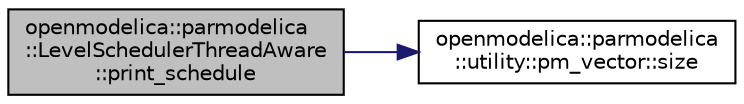 digraph "openmodelica::parmodelica::LevelSchedulerThreadAware::print_schedule"
{
  edge [fontname="Helvetica",fontsize="10",labelfontname="Helvetica",labelfontsize="10"];
  node [fontname="Helvetica",fontsize="10",shape=record];
  rankdir="LR";
  Node33 [label="openmodelica::parmodelica\l::LevelSchedulerThreadAware\l::print_schedule",height=0.2,width=0.4,color="black", fillcolor="grey75", style="filled", fontcolor="black"];
  Node33 -> Node34 [color="midnightblue",fontsize="10",style="solid",fontname="Helvetica"];
  Node34 [label="openmodelica::parmodelica\l::utility::pm_vector::size",height=0.2,width=0.4,color="black", fillcolor="white", style="filled",URL="$d1/ded/classopenmodelica_1_1parmodelica_1_1utility_1_1pm__vector.html#a2bd06f40971f8c0b172b4a6ec0aba1d9"];
}
